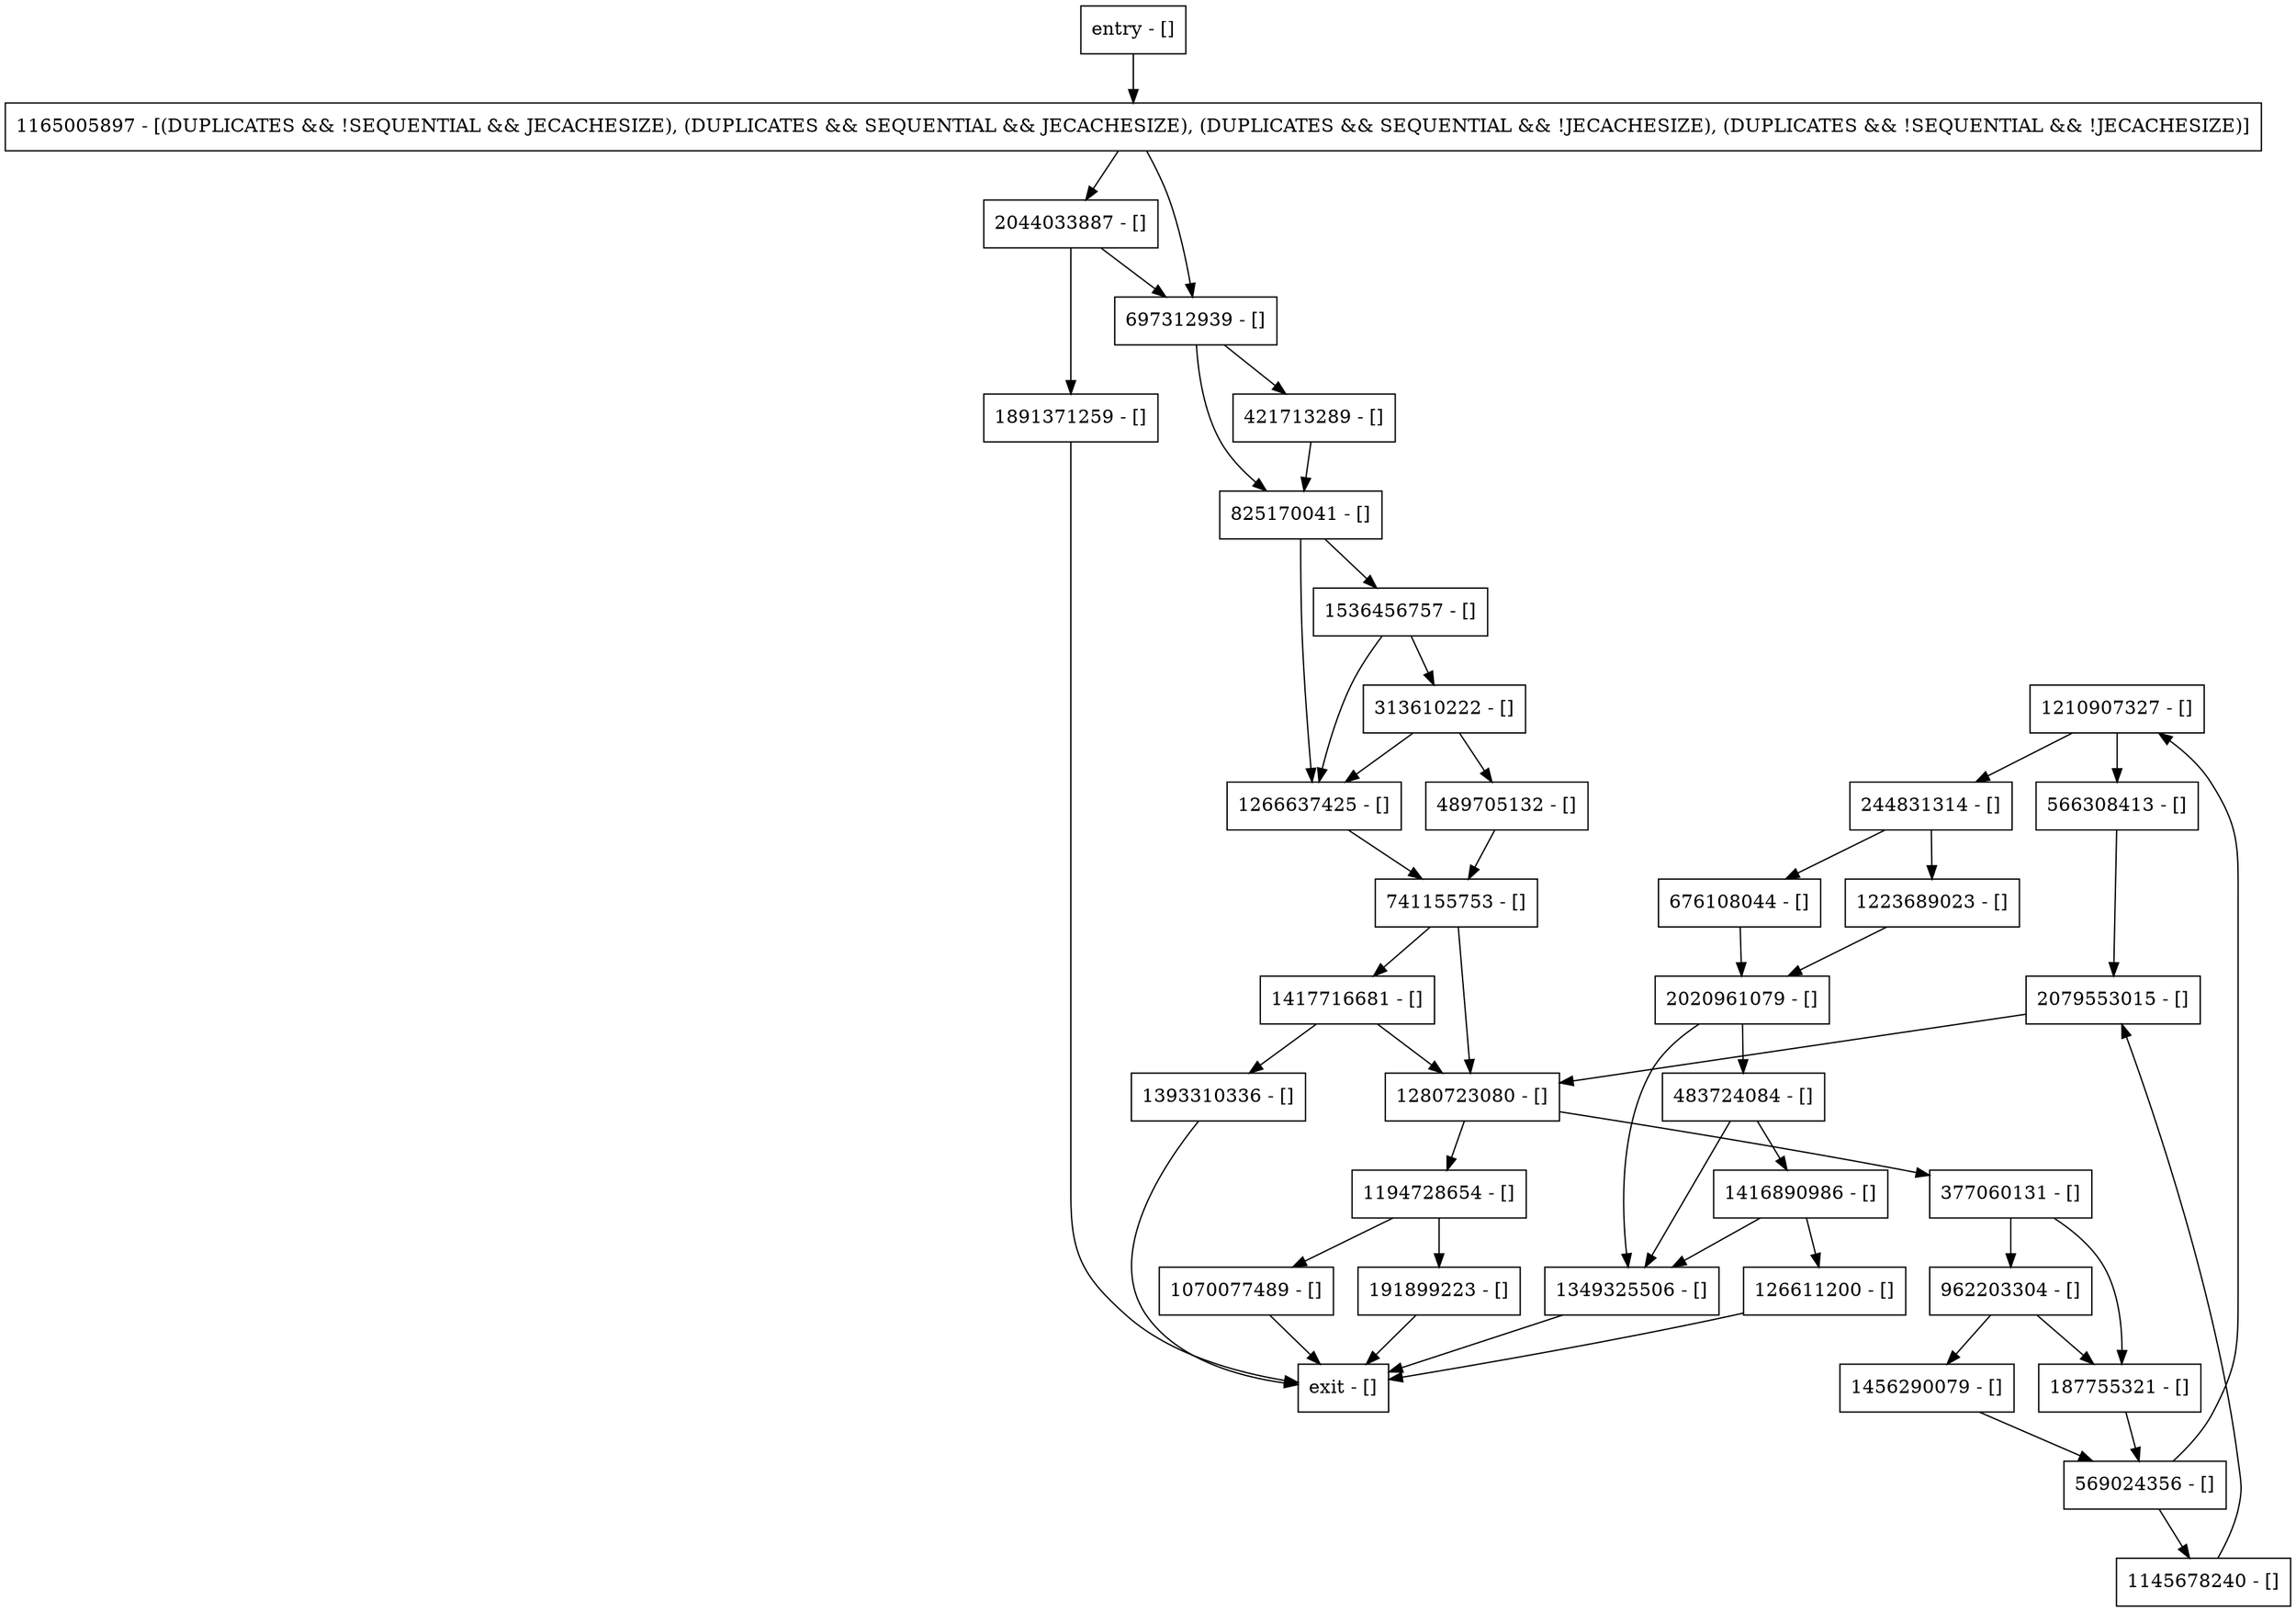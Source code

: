 digraph findEntry {
node [shape=record];
1393310336 [label="1393310336 - []"];
126611200 [label="126611200 - []"];
697312939 [label="697312939 - []"];
1280723080 [label="1280723080 - []"];
2079553015 [label="2079553015 - []"];
825170041 [label="825170041 - []"];
1891371259 [label="1891371259 - []"];
377060131 [label="377060131 - []"];
489705132 [label="489705132 - []"];
1210907327 [label="1210907327 - []"];
1536456757 [label="1536456757 - []"];
1145678240 [label="1145678240 - []"];
676108044 [label="676108044 - []"];
962203304 [label="962203304 - []"];
1165005897 [label="1165005897 - [(DUPLICATES && !SEQUENTIAL && JECACHESIZE), (DUPLICATES && SEQUENTIAL && JECACHESIZE), (DUPLICATES && SEQUENTIAL && !JECACHESIZE), (DUPLICATES && !SEQUENTIAL && !JECACHESIZE)]"];
2044033887 [label="2044033887 - []"];
313610222 [label="313610222 - []"];
187755321 [label="187755321 - []"];
1456290079 [label="1456290079 - []"];
244831314 [label="244831314 - []"];
1070077489 [label="1070077489 - []"];
1223689023 [label="1223689023 - []"];
566308413 [label="566308413 - []"];
entry [label="entry - []"];
exit [label="exit - []"];
1266637425 [label="1266637425 - []"];
569024356 [label="569024356 - []"];
1417716681 [label="1417716681 - []"];
1194728654 [label="1194728654 - []"];
1416890986 [label="1416890986 - []"];
421713289 [label="421713289 - []"];
741155753 [label="741155753 - []"];
483724084 [label="483724084 - []"];
2020961079 [label="2020961079 - []"];
1349325506 [label="1349325506 - []"];
191899223 [label="191899223 - []"];
entry;
exit;
1393310336 -> exit;
126611200 -> exit;
697312939 -> 825170041;
697312939 -> 421713289;
1280723080 -> 1194728654;
1280723080 -> 377060131;
2079553015 -> 1280723080;
825170041 -> 1266637425;
825170041 -> 1536456757;
1891371259 -> exit;
377060131 -> 962203304;
377060131 -> 187755321;
489705132 -> 741155753;
1210907327 -> 566308413;
1210907327 -> 244831314;
1536456757 -> 1266637425;
1536456757 -> 313610222;
1145678240 -> 2079553015;
676108044 -> 2020961079;
962203304 -> 187755321;
962203304 -> 1456290079;
1165005897 -> 697312939;
1165005897 -> 2044033887;
2044033887 -> 697312939;
2044033887 -> 1891371259;
313610222 -> 1266637425;
313610222 -> 489705132;
187755321 -> 569024356;
1456290079 -> 569024356;
244831314 -> 676108044;
244831314 -> 1223689023;
1070077489 -> exit;
1223689023 -> 2020961079;
566308413 -> 2079553015;
entry -> 1165005897;
1266637425 -> 741155753;
569024356 -> 1210907327;
569024356 -> 1145678240;
1417716681 -> 1393310336;
1417716681 -> 1280723080;
1194728654 -> 1070077489;
1194728654 -> 191899223;
1416890986 -> 126611200;
1416890986 -> 1349325506;
421713289 -> 825170041;
741155753 -> 1280723080;
741155753 -> 1417716681;
483724084 -> 1416890986;
483724084 -> 1349325506;
2020961079 -> 483724084;
2020961079 -> 1349325506;
1349325506 -> exit;
191899223 -> exit;
}
